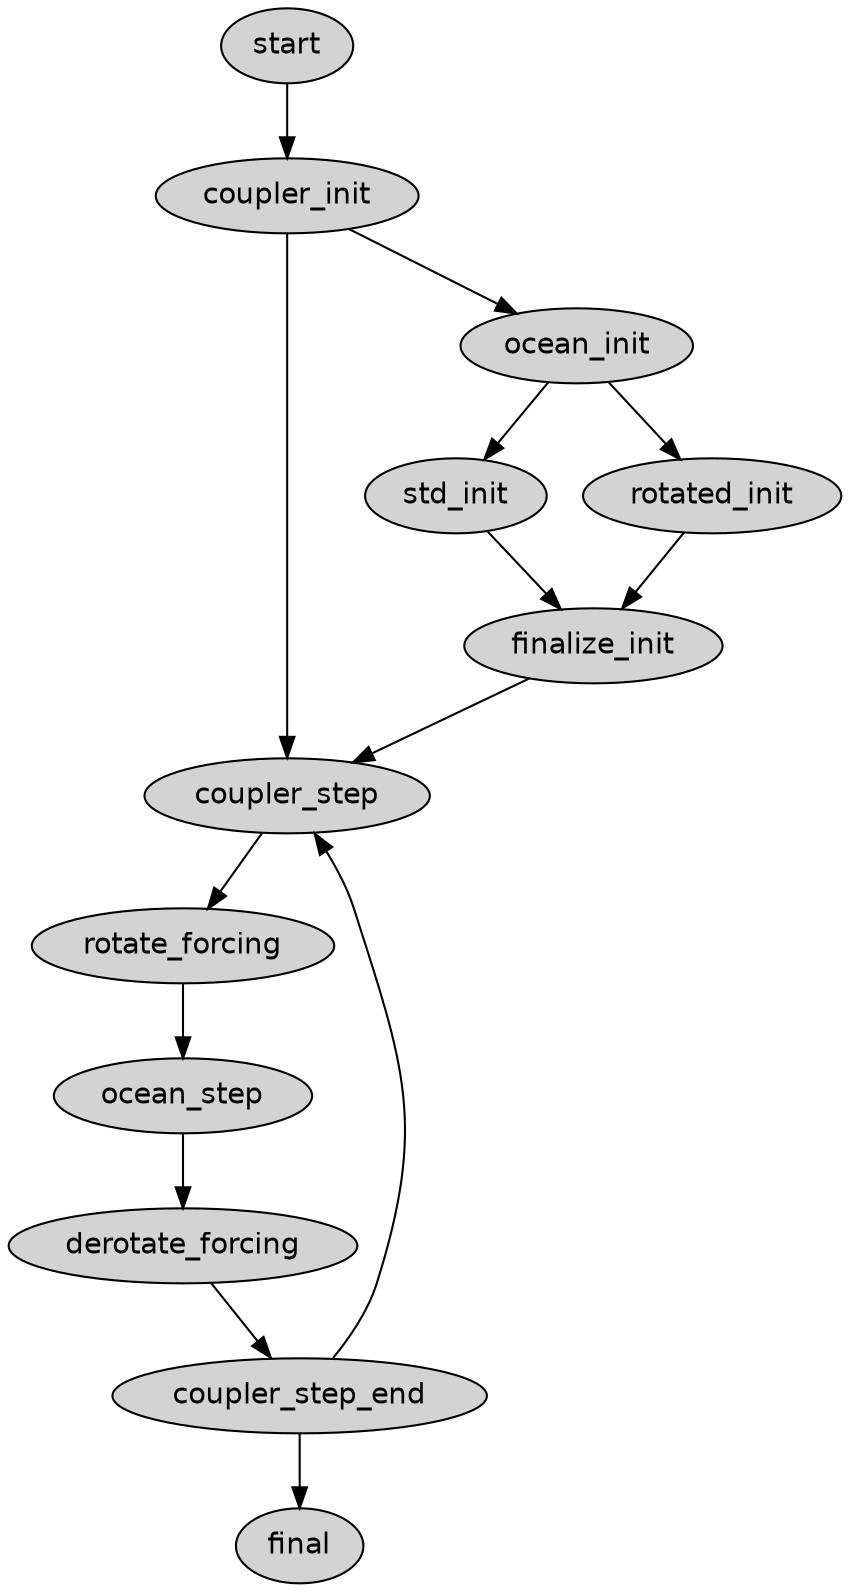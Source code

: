 digraph mom_pr {
    node [
        style = filled,
        fontname = helvetica
    ]

    concentrate = true
    bgcolor = transparent
    rankdir = TB

    subgraph main_ {
        start -> coupler_init -> coupler_step
        coupler_step_end -> {coupler_step, final} [weight=0]
    }

    subgraph init {
        coupler_init -> ocean_init [weight=0]
        ocean_init -> {std_init, rotated_init} [weight=0]
        {std_init, rotated_init} -> finalize_init
        finalize_init -> coupler_step [weight=0]
    }

    subgraph ocean_step_grp {
        coupler_step -> rotate_forcing [weight=0]
        rotate_forcing -> ocean_step
        ocean_step -> derotate_forcing
        derotate_forcing -> coupler_step_end [weight=0]
    } 
}
